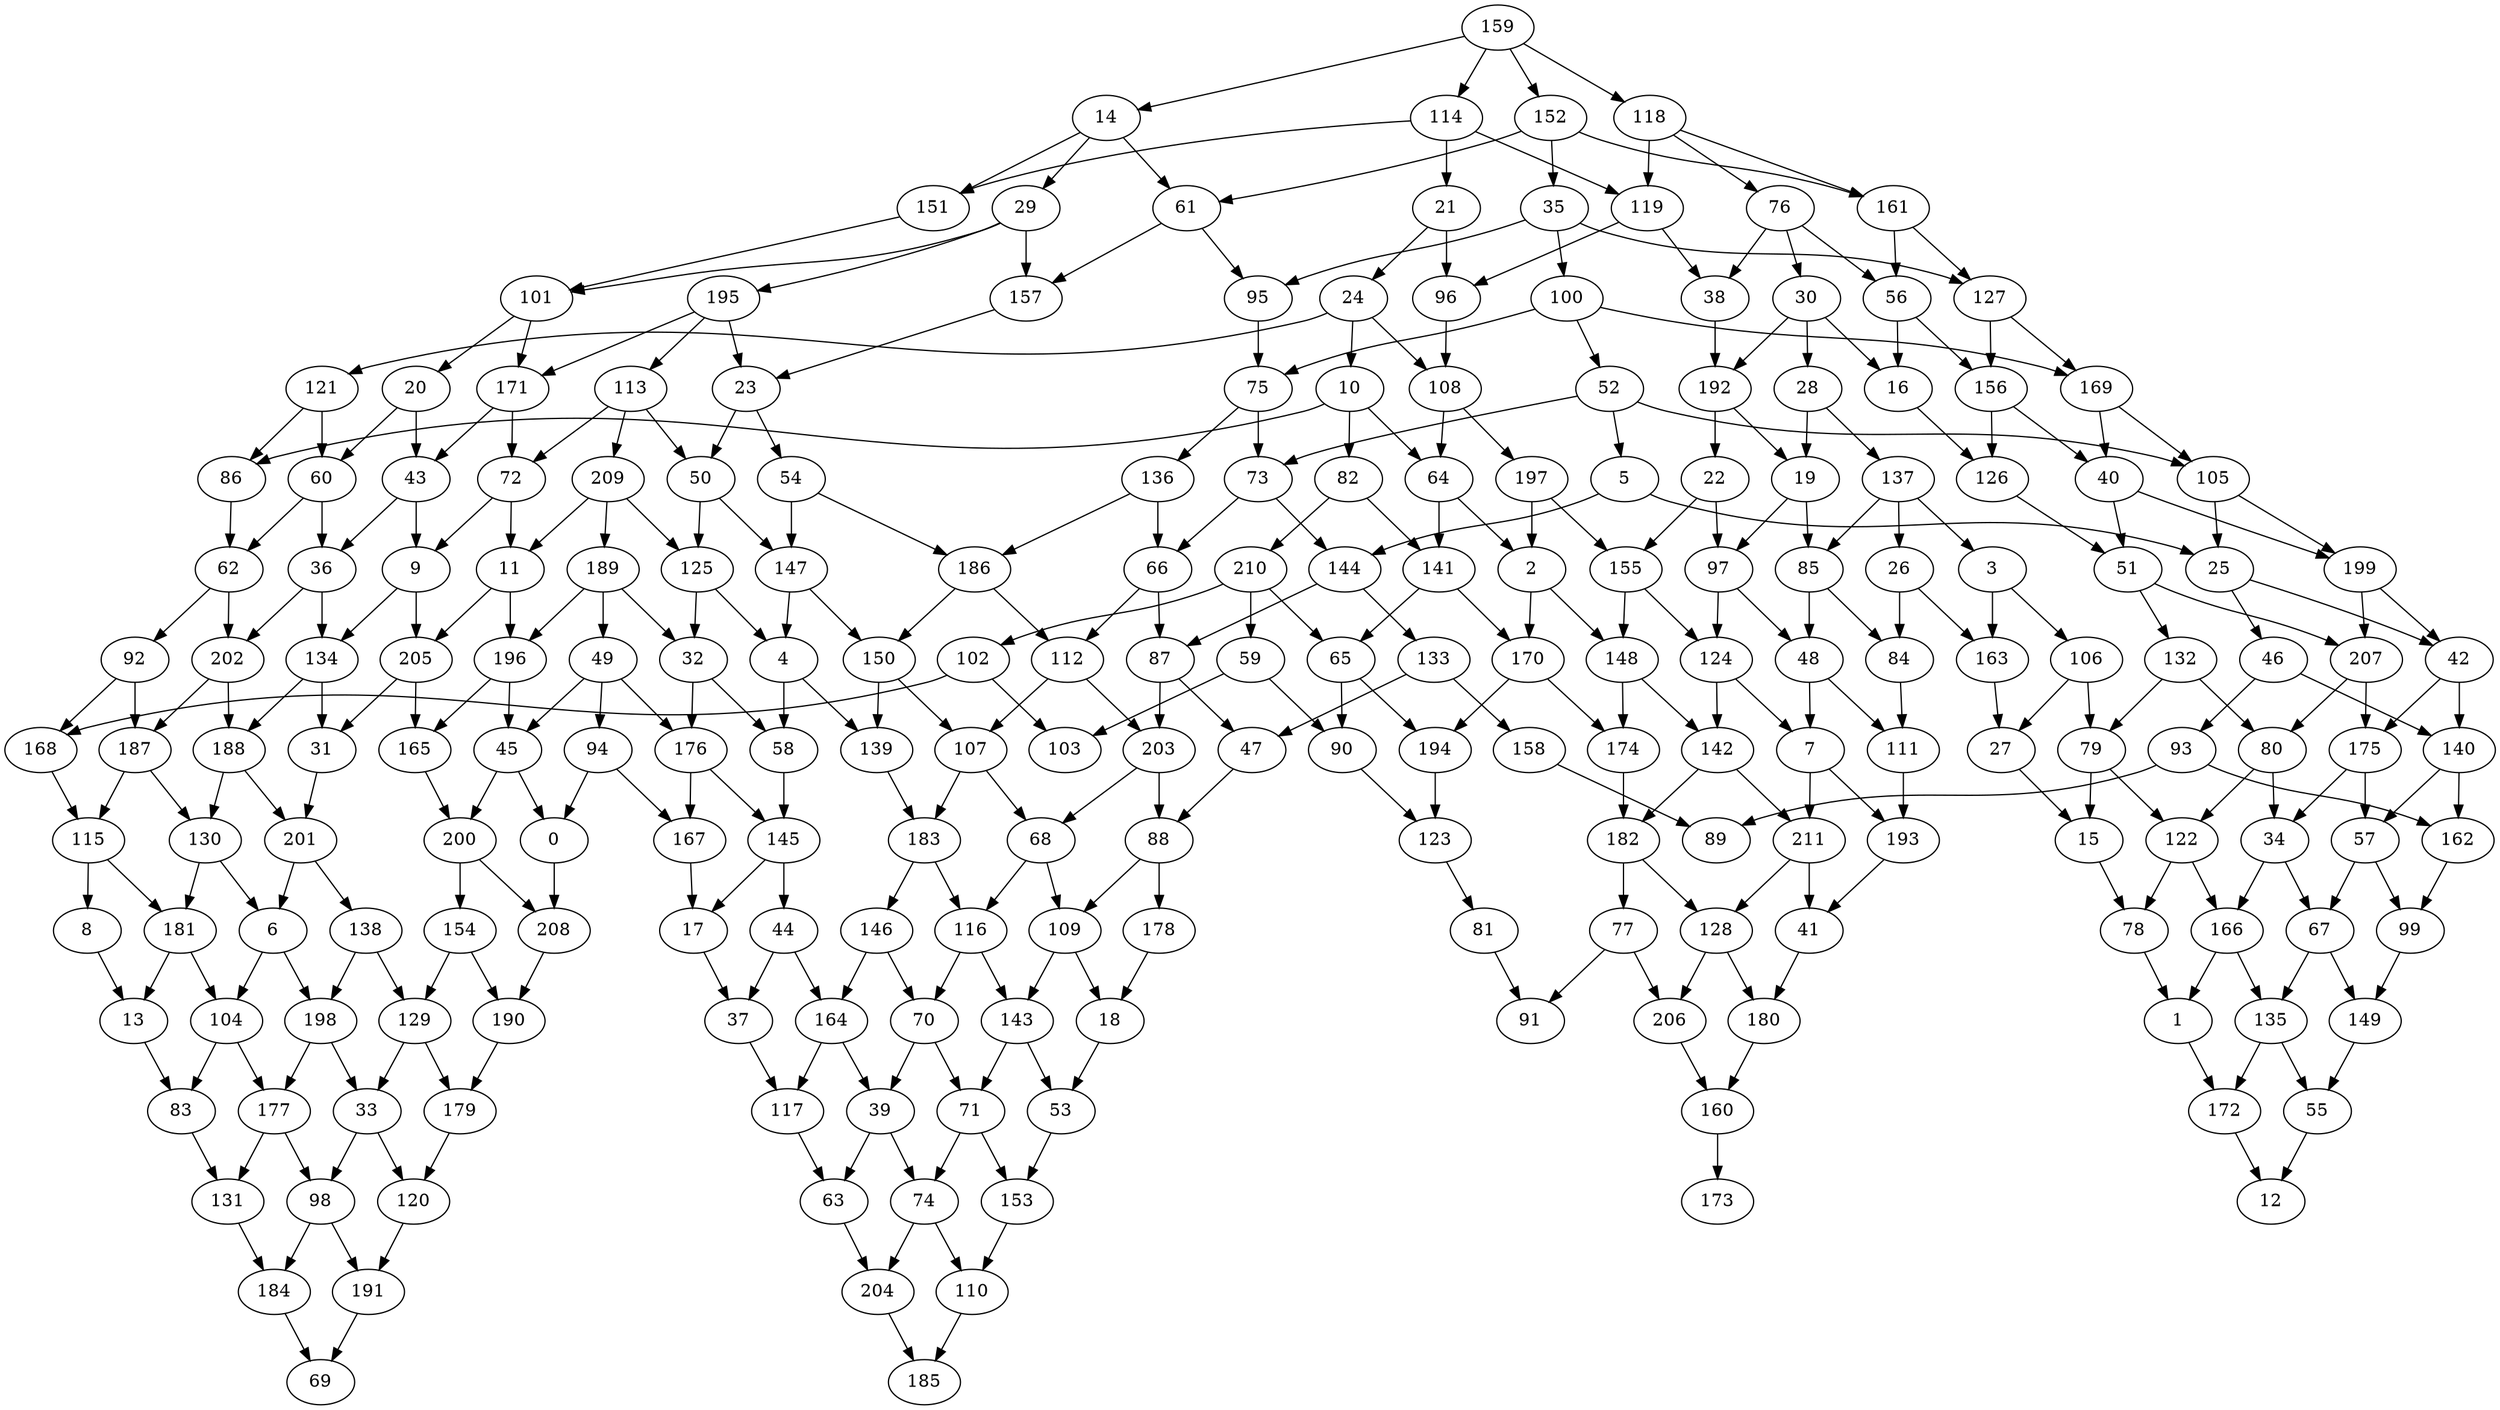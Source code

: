 strict digraph "" {
	0 -> 208;
	1 -> 172;
	2 -> 148;
	2 -> 170;
	3 -> 106;
	3 -> 163;
	4 -> 58;
	4 -> 139;
	5 -> 25;
	5 -> 144;
	6 -> 104;
	6 -> 198;
	7 -> 193;
	7 -> 211;
	8 -> 13;
	9 -> 134;
	9 -> 205;
	10 -> 64;
	10 -> 82;
	10 -> 86;
	11 -> 196;
	11 -> 205;
	13 -> 83;
	14 -> 29;
	14 -> 61;
	14 -> 151;
	15 -> 78;
	16 -> 126;
	17 -> 37;
	18 -> 53;
	19 -> 85;
	19 -> 97;
	20 -> 43;
	20 -> 60;
	21 -> 24;
	21 -> 96;
	22 -> 97;
	22 -> 155;
	23 -> 50;
	23 -> 54;
	24 -> 10;
	24 -> 108;
	24 -> 121;
	25 -> 42;
	25 -> 46;
	26 -> 84;
	26 -> 163;
	27 -> 15;
	28 -> 19;
	28 -> 137;
	29 -> 101;
	29 -> 157;
	29 -> 195;
	30 -> 16;
	30 -> 28;
	30 -> 192;
	31 -> 201;
	32 -> 58;
	32 -> 176;
	33 -> 98;
	33 -> 120;
	34 -> 67;
	34 -> 166;
	35 -> 95;
	35 -> 100;
	35 -> 127;
	36 -> 134;
	36 -> 202;
	37 -> 117;
	38 -> 192;
	39 -> 63;
	39 -> 74;
	40 -> 51;
	40 -> 199;
	41 -> 180;
	42 -> 140;
	42 -> 175;
	43 -> 9;
	43 -> 36;
	44 -> 37;
	44 -> 164;
	45 -> 0;
	45 -> 200;
	46 -> 93;
	46 -> 140;
	47 -> 88;
	48 -> 7;
	48 -> 111;
	49 -> 45;
	49 -> 94;
	49 -> 176;
	50 -> 125;
	50 -> 147;
	51 -> 132;
	51 -> 207;
	52 -> 5;
	52 -> 73;
	52 -> 105;
	53 -> 153;
	54 -> 147;
	54 -> 186;
	55 -> 12;
	56 -> 16;
	56 -> 156;
	57 -> 67;
	57 -> 99;
	58 -> 145;
	59 -> 90;
	59 -> 103;
	60 -> 36;
	60 -> 62;
	61 -> 95;
	61 -> 157;
	62 -> 92;
	62 -> 202;
	63 -> 204;
	64 -> 2;
	64 -> 141;
	65 -> 90;
	65 -> 194;
	66 -> 87;
	66 -> 112;
	67 -> 135;
	67 -> 149;
	68 -> 109;
	68 -> 116;
	70 -> 39;
	70 -> 71;
	71 -> 74;
	71 -> 153;
	72 -> 9;
	72 -> 11;
	73 -> 66;
	73 -> 144;
	74 -> 110;
	74 -> 204;
	75 -> 73;
	75 -> 136;
	76 -> 30;
	76 -> 38;
	76 -> 56;
	77 -> 91;
	77 -> 206;
	78 -> 1;
	79 -> 15;
	79 -> 122;
	80 -> 34;
	80 -> 122;
	81 -> 91;
	82 -> 141;
	82 -> 210;
	83 -> 131;
	84 -> 111;
	85 -> 48;
	85 -> 84;
	86 -> 62;
	87 -> 47;
	87 -> 203;
	88 -> 109;
	88 -> 178;
	90 -> 123;
	92 -> 168;
	92 -> 187;
	93 -> 89;
	93 -> 162;
	94 -> 0;
	94 -> 167;
	95 -> 75;
	96 -> 108;
	97 -> 48;
	97 -> 124;
	98 -> 184;
	98 -> 191;
	99 -> 149;
	100 -> 52;
	100 -> 75;
	100 -> 169;
	101 -> 20;
	101 -> 171;
	102 -> 103;
	102 -> 168;
	104 -> 83;
	104 -> 177;
	105 -> 25;
	105 -> 199;
	106 -> 27;
	106 -> 79;
	107 -> 68;
	107 -> 183;
	108 -> 64;
	108 -> 197;
	109 -> 18;
	109 -> 143;
	110 -> 185;
	111 -> 193;
	112 -> 107;
	112 -> 203;
	113 -> 50;
	113 -> 72;
	113 -> 209;
	114 -> 21;
	114 -> 119;
	114 -> 151;
	115 -> 8;
	115 -> 181;
	116 -> 70;
	116 -> 143;
	117 -> 63;
	118 -> 76;
	118 -> 119;
	118 -> 161;
	119 -> 38;
	119 -> 96;
	120 -> 191;
	121 -> 60;
	121 -> 86;
	122 -> 78;
	122 -> 166;
	123 -> 81;
	124 -> 7;
	124 -> 142;
	125 -> 4;
	125 -> 32;
	126 -> 51;
	127 -> 156;
	127 -> 169;
	128 -> 180;
	128 -> 206;
	129 -> 33;
	129 -> 179;
	130 -> 6;
	130 -> 181;
	131 -> 184;
	132 -> 79;
	132 -> 80;
	133 -> 47;
	133 -> 158;
	134 -> 31;
	134 -> 188;
	135 -> 55;
	135 -> 172;
	136 -> 66;
	136 -> 186;
	137 -> 3;
	137 -> 26;
	137 -> 85;
	138 -> 129;
	138 -> 198;
	139 -> 183;
	140 -> 57;
	140 -> 162;
	141 -> 65;
	141 -> 170;
	142 -> 182;
	142 -> 211;
	143 -> 53;
	143 -> 71;
	144 -> 87;
	144 -> 133;
	145 -> 17;
	145 -> 44;
	146 -> 70;
	146 -> 164;
	147 -> 4;
	147 -> 150;
	148 -> 142;
	148 -> 174;
	149 -> 55;
	150 -> 107;
	150 -> 139;
	151 -> 101;
	152 -> 35;
	152 -> 61;
	152 -> 161;
	153 -> 110;
	154 -> 129;
	154 -> 190;
	155 -> 124;
	155 -> 148;
	156 -> 40;
	156 -> 126;
	157 -> 23;
	158 -> 89;
	159 -> 14;
	159 -> 114;
	159 -> 118;
	159 -> 152;
	160 -> 173;
	161 -> 56;
	161 -> 127;
	162 -> 99;
	163 -> 27;
	164 -> 39;
	164 -> 117;
	165 -> 200;
	166 -> 1;
	166 -> 135;
	167 -> 17;
	168 -> 115;
	169 -> 40;
	169 -> 105;
	170 -> 174;
	170 -> 194;
	171 -> 43;
	171 -> 72;
	172 -> 12;
	174 -> 182;
	175 -> 34;
	175 -> 57;
	176 -> 145;
	176 -> 167;
	177 -> 98;
	177 -> 131;
	178 -> 18;
	179 -> 120;
	180 -> 160;
	181 -> 13;
	181 -> 104;
	182 -> 77;
	182 -> 128;
	183 -> 116;
	183 -> 146;
	184 -> 69;
	186 -> 112;
	186 -> 150;
	187 -> 115;
	187 -> 130;
	188 -> 130;
	188 -> 201;
	189 -> 32;
	189 -> 49;
	189 -> 196;
	190 -> 179;
	191 -> 69;
	192 -> 19;
	192 -> 22;
	193 -> 41;
	194 -> 123;
	195 -> 23;
	195 -> 113;
	195 -> 171;
	196 -> 45;
	196 -> 165;
	197 -> 2;
	197 -> 155;
	198 -> 33;
	198 -> 177;
	199 -> 42;
	199 -> 207;
	200 -> 154;
	200 -> 208;
	201 -> 6;
	201 -> 138;
	202 -> 187;
	202 -> 188;
	203 -> 68;
	203 -> 88;
	204 -> 185;
	205 -> 31;
	205 -> 165;
	206 -> 160;
	207 -> 80;
	207 -> 175;
	208 -> 190;
	209 -> 11;
	209 -> 125;
	209 -> 189;
	210 -> 59;
	210 -> 65;
	210 -> 102;
	211 -> 41;
	211 -> 128;
}
